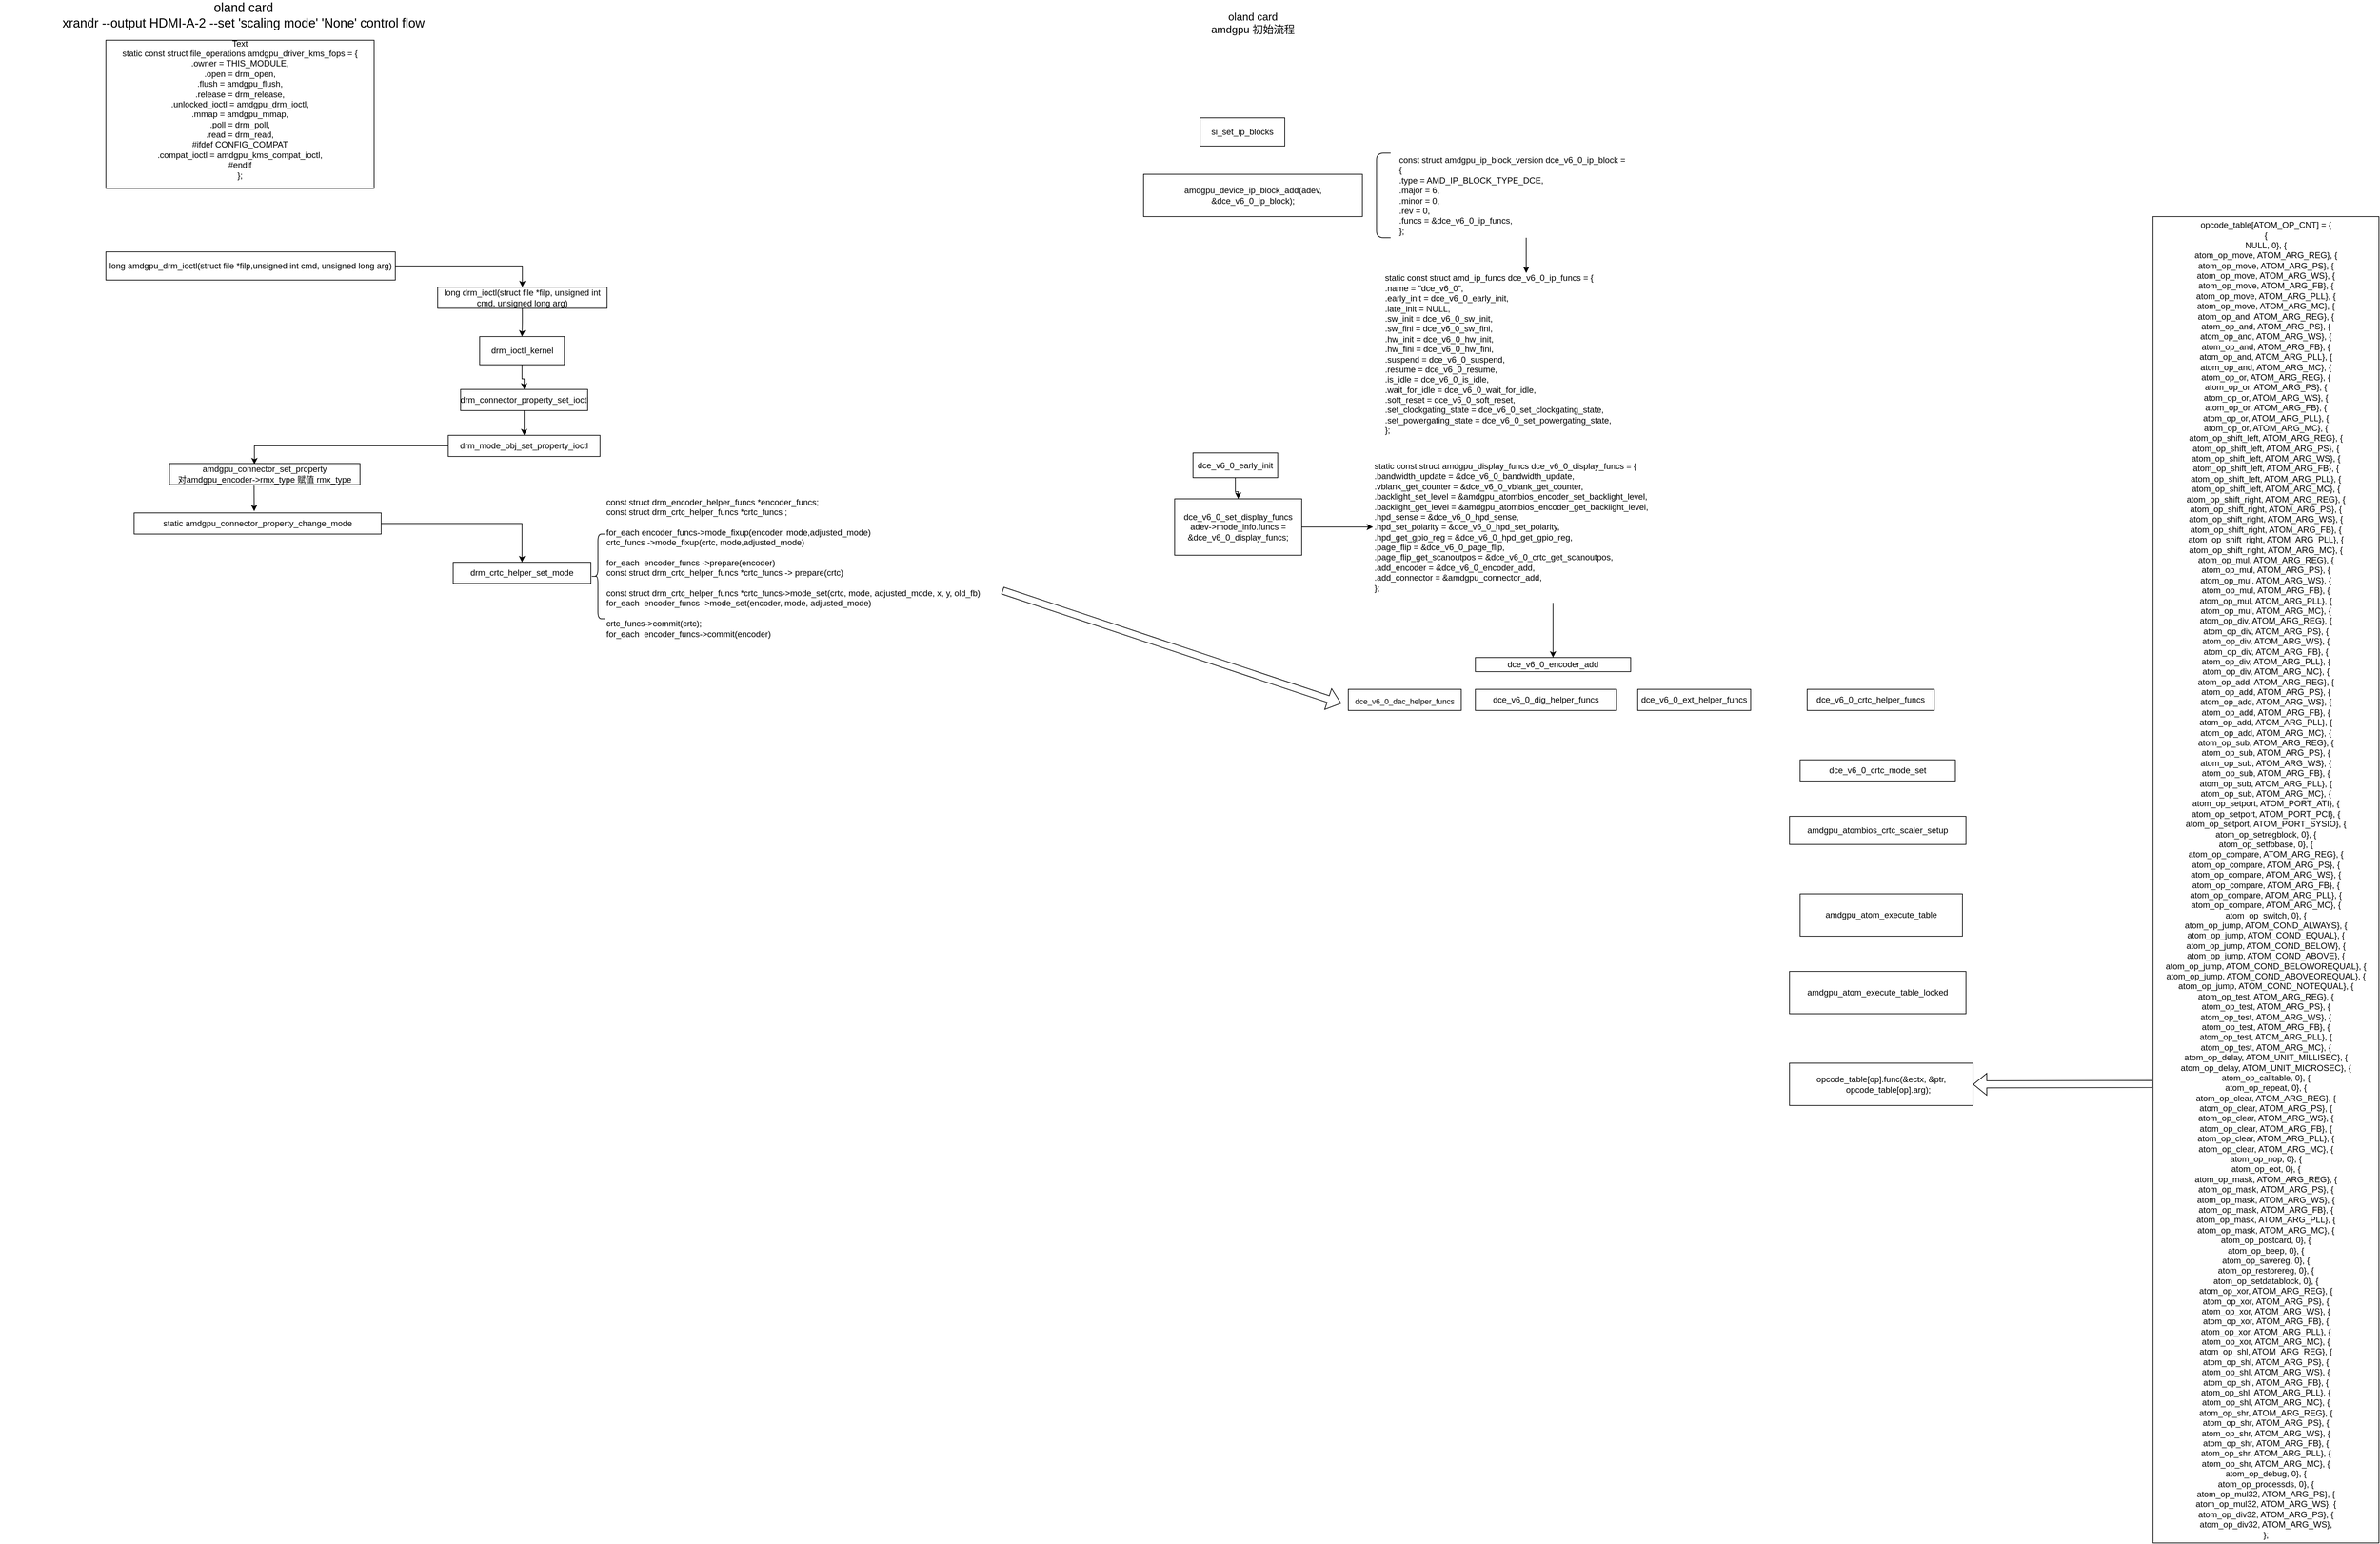 <mxfile version="17.4.0" type="github">
  <diagram id="6B9ATKtcE2n3EENaYv02" name="Page-1">
    <mxGraphModel dx="2249" dy="755" grid="1" gridSize="10" guides="1" tooltips="1" connect="1" arrows="1" fold="1" page="1" pageScale="1" pageWidth="827" pageHeight="1169" math="0" shadow="0">
      <root>
        <mxCell id="0" />
        <mxCell id="1" parent="0" />
        <mxCell id="llXkI1soiZE1zbif7xeh-1" value="&lt;div&gt;static const struct file_operations amdgpu_driver_kms_fops = {&lt;/div&gt;&lt;div&gt;&lt;span&gt;	&lt;/span&gt;.owner = THIS_MODULE,&lt;/div&gt;&lt;div&gt;&lt;span&gt;	&lt;/span&gt;.open = drm_open,&lt;/div&gt;&lt;div&gt;&lt;span&gt;	&lt;/span&gt;.flush = amdgpu_flush,&lt;/div&gt;&lt;div&gt;&lt;span&gt;	&lt;/span&gt;.release = drm_release,&lt;/div&gt;&lt;div&gt;&lt;span&gt;	&lt;/span&gt;.unlocked_ioctl = amdgpu_drm_ioctl,&lt;/div&gt;&lt;div&gt;&lt;span&gt;	&lt;/span&gt;.mmap = amdgpu_mmap,&lt;/div&gt;&lt;div&gt;&lt;span&gt;	&lt;/span&gt;.poll = drm_poll,&lt;/div&gt;&lt;div&gt;&lt;span&gt;	&lt;/span&gt;.read = drm_read,&lt;/div&gt;&lt;div&gt;#ifdef CONFIG_COMPAT&lt;/div&gt;&lt;div&gt;&lt;span&gt;	&lt;/span&gt;.compat_ioctl = amdgpu_kms_compat_ioctl,&lt;/div&gt;&lt;div&gt;#endif&lt;/div&gt;&lt;div&gt;};&lt;/div&gt;" style="rounded=0;whiteSpace=wrap;html=1;" vertex="1" parent="1">
          <mxGeometry x="140" y="60" width="380" height="210" as="geometry" />
        </mxCell>
        <mxCell id="llXkI1soiZE1zbif7xeh-10" style="edgeStyle=orthogonalEdgeStyle;rounded=0;orthogonalLoop=1;jettySize=auto;html=1;fontSize=18;" edge="1" parent="1" source="llXkI1soiZE1zbif7xeh-2" target="llXkI1soiZE1zbif7xeh-3">
          <mxGeometry relative="1" as="geometry" />
        </mxCell>
        <mxCell id="llXkI1soiZE1zbif7xeh-2" value="long amdgpu_drm_ioctl&lt;span&gt;(struct file *filp,&lt;/span&gt;&lt;span&gt;unsigned int cmd, unsigned long arg)&lt;/span&gt;&lt;span&gt;&lt;br&gt;&lt;/span&gt;" style="rounded=0;whiteSpace=wrap;html=1;" vertex="1" parent="1">
          <mxGeometry x="140" y="360" width="410" height="40" as="geometry" />
        </mxCell>
        <mxCell id="llXkI1soiZE1zbif7xeh-11" value="" style="edgeStyle=orthogonalEdgeStyle;rounded=0;orthogonalLoop=1;jettySize=auto;html=1;fontSize=18;" edge="1" parent="1" source="llXkI1soiZE1zbif7xeh-3" target="llXkI1soiZE1zbif7xeh-4">
          <mxGeometry relative="1" as="geometry" />
        </mxCell>
        <mxCell id="llXkI1soiZE1zbif7xeh-3" value="&lt;div&gt;long drm_ioctl(struct file *filp,&amp;nbsp;&lt;span&gt;unsigned int cmd, unsigned long arg)&lt;/span&gt;&lt;/div&gt;" style="rounded=0;whiteSpace=wrap;html=1;" vertex="1" parent="1">
          <mxGeometry x="610" y="410" width="240" height="30" as="geometry" />
        </mxCell>
        <mxCell id="llXkI1soiZE1zbif7xeh-12" value="" style="edgeStyle=orthogonalEdgeStyle;rounded=0;orthogonalLoop=1;jettySize=auto;html=1;fontSize=18;" edge="1" parent="1" source="llXkI1soiZE1zbif7xeh-4" target="llXkI1soiZE1zbif7xeh-5">
          <mxGeometry relative="1" as="geometry" />
        </mxCell>
        <mxCell id="llXkI1soiZE1zbif7xeh-4" value="drm_ioctl_kernel" style="rounded=0;whiteSpace=wrap;html=1;" vertex="1" parent="1">
          <mxGeometry x="669.5" y="480" width="120" height="40" as="geometry" />
        </mxCell>
        <mxCell id="llXkI1soiZE1zbif7xeh-13" value="" style="edgeStyle=orthogonalEdgeStyle;rounded=0;orthogonalLoop=1;jettySize=auto;html=1;fontSize=18;" edge="1" parent="1" source="llXkI1soiZE1zbif7xeh-5" target="llXkI1soiZE1zbif7xeh-6">
          <mxGeometry relative="1" as="geometry" />
        </mxCell>
        <mxCell id="llXkI1soiZE1zbif7xeh-5" value="drm_connector_property_set_ioctl" style="rounded=0;whiteSpace=wrap;html=1;" vertex="1" parent="1">
          <mxGeometry x="642.5" y="555" width="180" height="30" as="geometry" />
        </mxCell>
        <mxCell id="llXkI1soiZE1zbif7xeh-14" style="edgeStyle=orthogonalEdgeStyle;rounded=0;orthogonalLoop=1;jettySize=auto;html=1;entryX=0.446;entryY=0.033;entryDx=0;entryDy=0;entryPerimeter=0;fontSize=18;" edge="1" parent="1" source="llXkI1soiZE1zbif7xeh-6" target="llXkI1soiZE1zbif7xeh-7">
          <mxGeometry relative="1" as="geometry" />
        </mxCell>
        <mxCell id="llXkI1soiZE1zbif7xeh-6" value="drm_mode_obj_set_property_ioctl" style="rounded=0;whiteSpace=wrap;html=1;" vertex="1" parent="1">
          <mxGeometry x="625" y="620" width="215" height="30" as="geometry" />
        </mxCell>
        <mxCell id="llXkI1soiZE1zbif7xeh-18" style="edgeStyle=orthogonalEdgeStyle;rounded=0;orthogonalLoop=1;jettySize=auto;html=1;entryX=0.486;entryY=-0.078;entryDx=0;entryDy=0;entryPerimeter=0;fontSize=12;exitX=0.444;exitY=0.978;exitDx=0;exitDy=0;exitPerimeter=0;" edge="1" parent="1" source="llXkI1soiZE1zbif7xeh-7" target="llXkI1soiZE1zbif7xeh-16">
          <mxGeometry relative="1" as="geometry" />
        </mxCell>
        <mxCell id="llXkI1soiZE1zbif7xeh-7" value="amdgpu_connector_set_property&lt;br&gt;对amdgpu_encoder-&amp;gt;rmx_type 赋值 rmx_type" style="rounded=0;whiteSpace=wrap;html=1;" vertex="1" parent="1">
          <mxGeometry x="230" y="660" width="270" height="30" as="geometry" />
        </mxCell>
        <mxCell id="llXkI1soiZE1zbif7xeh-8" value="Text" style="text;html=1;strokeColor=none;fillColor=none;align=center;verticalAlign=middle;whiteSpace=wrap;rounded=0;" vertex="1" parent="1">
          <mxGeometry x="300" y="50" width="60" height="30" as="geometry" />
        </mxCell>
        <mxCell id="llXkI1soiZE1zbif7xeh-9" value="oland card&lt;br&gt;xrandr --output HDMI-A-2 --set &#39;scaling mode&#39; &#39;None&#39; control flow" style="text;html=1;strokeColor=none;fillColor=none;align=center;verticalAlign=middle;whiteSpace=wrap;rounded=0;fontSize=18;" vertex="1" parent="1">
          <mxGeometry x="-10" y="10" width="690" height="30" as="geometry" />
        </mxCell>
        <mxCell id="llXkI1soiZE1zbif7xeh-19" style="edgeStyle=orthogonalEdgeStyle;rounded=0;orthogonalLoop=1;jettySize=auto;html=1;entryX=0.5;entryY=0;entryDx=0;entryDy=0;fontSize=12;" edge="1" parent="1" source="llXkI1soiZE1zbif7xeh-16" target="llXkI1soiZE1zbif7xeh-17">
          <mxGeometry relative="1" as="geometry" />
        </mxCell>
        <mxCell id="llXkI1soiZE1zbif7xeh-16" value="static amdgpu_connector_property_change_mode&lt;br&gt;" style="rounded=0;whiteSpace=wrap;html=1;fontSize=12;" vertex="1" parent="1">
          <mxGeometry x="180" y="730" width="350" height="30" as="geometry" />
        </mxCell>
        <mxCell id="llXkI1soiZE1zbif7xeh-17" value="drm_crtc_helper_set_mode" style="rounded=0;whiteSpace=wrap;html=1;fontSize=12;" vertex="1" parent="1">
          <mxGeometry x="632" y="800" width="195" height="30" as="geometry" />
        </mxCell>
        <mxCell id="llXkI1soiZE1zbif7xeh-24" value="" style="group" vertex="1" connectable="0" parent="1">
          <mxGeometry x="827" y="695" width="580" height="240" as="geometry" />
        </mxCell>
        <mxCell id="llXkI1soiZE1zbif7xeh-21" value="" style="shape=curlyBracket;whiteSpace=wrap;html=1;rounded=1;fontSize=12;" vertex="1" parent="llXkI1soiZE1zbif7xeh-24">
          <mxGeometry y="65" width="20" height="120" as="geometry" />
        </mxCell>
        <mxCell id="llXkI1soiZE1zbif7xeh-22" value="const struct drm_encoder_helper_funcs *encoder_funcs;&lt;span&gt;&lt;br&gt;&lt;/span&gt;&lt;span&gt;const struct drm_crtc_helper_funcs *crtc_funcs ;&lt;/span&gt;&lt;span&gt;&lt;br&gt;&lt;br&gt;&lt;/span&gt;for_each encoder_funcs-&amp;gt;mode_fixup(encoder, mode,adjusted_mode)&lt;br&gt;crtc_funcs -&amp;gt;mode_fixup(crtc, mode,adjusted_mode)&lt;span&gt;&lt;br&gt;&lt;/span&gt;&lt;span&gt;&lt;br&gt;&lt;/span&gt;for_each&amp;nbsp; encoder_funcs -&amp;gt;prepare(encoder)&lt;br&gt;&lt;span&gt;const struct drm_crtc_helper_funcs *crtc_funcs -&amp;gt; prepare(crtc)&lt;br&gt;&lt;br&gt;const struct drm_crtc_helper_funcs *crtc_funcs-&amp;gt;mode_set(crtc, mode, adjusted_mode, x, y, old_fb)&lt;br&gt;&lt;/span&gt;for_each&amp;nbsp; encoder_funcs -&amp;gt;mode_set(encoder, mode, adjusted_mode)&lt;br&gt;&lt;br&gt;crtc_funcs-&amp;gt;commit(crtc);&lt;br&gt;for_each&amp;nbsp; encoder_funcs-&amp;gt;commit(encoder)&lt;br&gt;&amp;nbsp;&lt;span&gt;&lt;br&gt;&lt;/span&gt;" style="text;html=1;strokeColor=none;fillColor=none;align=left;verticalAlign=middle;whiteSpace=wrap;rounded=0;fontSize=12;" vertex="1" parent="llXkI1soiZE1zbif7xeh-24">
          <mxGeometry x="20" width="560" height="240" as="geometry" />
        </mxCell>
        <mxCell id="llXkI1soiZE1zbif7xeh-28" value="amdgpu_device_ip_block_add(adev, &amp;amp;dce_v6_0_ip_block);" style="rounded=0;whiteSpace=wrap;html=1;fontSize=12;" vertex="1" parent="1">
          <mxGeometry x="1610" y="250" width="310" height="60" as="geometry" />
        </mxCell>
        <mxCell id="llXkI1soiZE1zbif7xeh-29" value="&lt;span&gt;si_set_ip_blocks&lt;/span&gt;" style="rounded=0;whiteSpace=wrap;html=1;fontSize=12;" vertex="1" parent="1">
          <mxGeometry x="1690" y="170" width="120" height="40" as="geometry" />
        </mxCell>
        <mxCell id="llXkI1soiZE1zbif7xeh-30" value="&lt;font style=&quot;font-size: 15px&quot;&gt;oland card&lt;br&gt;amdgpu 初始流程&lt;/font&gt;" style="text;html=1;strokeColor=none;fillColor=none;align=center;verticalAlign=middle;whiteSpace=wrap;rounded=0;fontSize=12;" vertex="1" parent="1">
          <mxGeometry x="1620" y="20" width="290" height="30" as="geometry" />
        </mxCell>
        <mxCell id="llXkI1soiZE1zbif7xeh-36" value="" style="edgeStyle=orthogonalEdgeStyle;rounded=0;orthogonalLoop=1;jettySize=auto;html=1;fontSize=12;" edge="1" parent="1" source="llXkI1soiZE1zbif7xeh-31" target="llXkI1soiZE1zbif7xeh-33">
          <mxGeometry relative="1" as="geometry">
            <Array as="points">
              <mxPoint x="2152" y="350" />
              <mxPoint x="2152" y="350" />
            </Array>
          </mxGeometry>
        </mxCell>
        <mxCell id="llXkI1soiZE1zbif7xeh-31" value="&lt;div&gt;const struct amdgpu_ip_block_version dce_v6_0_ip_block =&lt;/div&gt;&lt;div&gt;{&lt;/div&gt;&lt;div&gt;&lt;span&gt;	&lt;/span&gt;.type = AMD_IP_BLOCK_TYPE_DCE,&lt;/div&gt;&lt;div&gt;&lt;span&gt;	&lt;/span&gt;.major = 6,&lt;/div&gt;&lt;div&gt;&lt;span&gt;	&lt;/span&gt;.minor = 0,&lt;/div&gt;&lt;div&gt;&lt;span&gt;	&lt;/span&gt;.rev = 0,&lt;/div&gt;&lt;div&gt;&lt;span&gt;	&lt;/span&gt;.funcs = &amp;amp;dce_v6_0_ip_funcs,&lt;/div&gt;&lt;div&gt;};&lt;/div&gt;" style="text;html=1;strokeColor=none;fillColor=none;align=left;verticalAlign=middle;whiteSpace=wrap;rounded=0;fontSize=12;" vertex="1" parent="1">
          <mxGeometry x="1970" y="220" width="440" height="120" as="geometry" />
        </mxCell>
        <mxCell id="llXkI1soiZE1zbif7xeh-32" value="" style="shape=curlyBracket;whiteSpace=wrap;html=1;rounded=1;fontSize=12;size=0;" vertex="1" parent="1">
          <mxGeometry x="1940" y="220" width="20" height="120" as="geometry" />
        </mxCell>
        <mxCell id="llXkI1soiZE1zbif7xeh-33" value="&lt;div&gt;static const struct amd_ip_funcs dce_v6_0_ip_funcs = {&lt;/div&gt;&lt;div&gt;&lt;span&gt;	&lt;/span&gt;.name = &quot;dce_v6_0&quot;,&lt;/div&gt;&lt;div&gt;&lt;span&gt;	&lt;/span&gt;.early_init = dce_v6_0_early_init,&lt;/div&gt;&lt;div&gt;&lt;span&gt;	&lt;/span&gt;.late_init = NULL,&lt;/div&gt;&lt;div&gt;&lt;span&gt;	&lt;/span&gt;.sw_init = dce_v6_0_sw_init,&lt;/div&gt;&lt;div&gt;&lt;span&gt;	&lt;/span&gt;.sw_fini = dce_v6_0_sw_fini,&lt;/div&gt;&lt;div&gt;&lt;span&gt;	&lt;/span&gt;.hw_init = dce_v6_0_hw_init,&lt;/div&gt;&lt;div&gt;&lt;span&gt;	&lt;/span&gt;.hw_fini = dce_v6_0_hw_fini,&lt;/div&gt;&lt;div&gt;&lt;span&gt;	&lt;/span&gt;.suspend = dce_v6_0_suspend,&lt;/div&gt;&lt;div&gt;&lt;span&gt;	&lt;/span&gt;.resume = dce_v6_0_resume,&lt;/div&gt;&lt;div&gt;&lt;span&gt;	&lt;/span&gt;.is_idle = dce_v6_0_is_idle,&lt;/div&gt;&lt;div&gt;&lt;span&gt;	&lt;/span&gt;.wait_for_idle = dce_v6_0_wait_for_idle,&lt;/div&gt;&lt;div&gt;&lt;span&gt;	&lt;/span&gt;.soft_reset = dce_v6_0_soft_reset,&lt;/div&gt;&lt;div&gt;&lt;span&gt;	&lt;/span&gt;.set_clockgating_state = dce_v6_0_set_clockgating_state,&lt;/div&gt;&lt;div&gt;&lt;span&gt;	&lt;/span&gt;.set_powergating_state = dce_v6_0_set_powergating_state,&lt;/div&gt;&lt;div&gt;};&lt;/div&gt;" style="text;html=1;strokeColor=none;fillColor=none;align=left;verticalAlign=middle;whiteSpace=wrap;rounded=0;fontSize=12;" vertex="1" parent="1">
          <mxGeometry x="1950" y="390" width="403" height="230" as="geometry" />
        </mxCell>
        <mxCell id="llXkI1soiZE1zbif7xeh-38" value="" style="edgeStyle=orthogonalEdgeStyle;rounded=0;orthogonalLoop=1;jettySize=auto;html=1;fontSize=12;" edge="1" parent="1" source="llXkI1soiZE1zbif7xeh-34" target="llXkI1soiZE1zbif7xeh-35">
          <mxGeometry relative="1" as="geometry" />
        </mxCell>
        <mxCell id="llXkI1soiZE1zbif7xeh-34" value="dce_v6_0_early_init" style="rounded=0;whiteSpace=wrap;html=1;fontSize=12;" vertex="1" parent="1">
          <mxGeometry x="1680" y="645" width="120" height="35" as="geometry" />
        </mxCell>
        <mxCell id="llXkI1soiZE1zbif7xeh-39" value="" style="edgeStyle=orthogonalEdgeStyle;rounded=0;orthogonalLoop=1;jettySize=auto;html=1;fontSize=12;" edge="1" parent="1" source="llXkI1soiZE1zbif7xeh-35" target="llXkI1soiZE1zbif7xeh-37">
          <mxGeometry relative="1" as="geometry" />
        </mxCell>
        <mxCell id="llXkI1soiZE1zbif7xeh-35" value="dce_v6_0_set_display_funcs&lt;br&gt;adev-&amp;gt;mode_info.funcs = &amp;amp;dce_v6_0_display_funcs;" style="rounded=0;whiteSpace=wrap;html=1;fontSize=12;" vertex="1" parent="1">
          <mxGeometry x="1654" y="710" width="180" height="80" as="geometry" />
        </mxCell>
        <mxCell id="llXkI1soiZE1zbif7xeh-41" value="" style="edgeStyle=orthogonalEdgeStyle;rounded=0;orthogonalLoop=1;jettySize=auto;html=1;fontSize=12;" edge="1" parent="1" source="llXkI1soiZE1zbif7xeh-37" target="llXkI1soiZE1zbif7xeh-40">
          <mxGeometry relative="1" as="geometry" />
        </mxCell>
        <mxCell id="llXkI1soiZE1zbif7xeh-37" value="&lt;div&gt;static const struct amdgpu_display_funcs dce_v6_0_display_funcs = {&lt;/div&gt;&lt;div&gt;&lt;span&gt;	&lt;/span&gt;.bandwidth_update = &amp;amp;dce_v6_0_bandwidth_update,&lt;/div&gt;&lt;div&gt;&lt;span&gt;	&lt;/span&gt;.vblank_get_counter = &amp;amp;dce_v6_0_vblank_get_counter,&lt;/div&gt;&lt;div&gt;&lt;span&gt;	&lt;/span&gt;.backlight_set_level = &amp;amp;amdgpu_atombios_encoder_set_backlight_level,&lt;/div&gt;&lt;div&gt;&lt;span&gt;	&lt;/span&gt;.backlight_get_level = &amp;amp;amdgpu_atombios_encoder_get_backlight_level,&lt;/div&gt;&lt;div&gt;&lt;span&gt;	&lt;/span&gt;.hpd_sense = &amp;amp;dce_v6_0_hpd_sense,&lt;/div&gt;&lt;div&gt;&lt;span&gt;	&lt;/span&gt;.hpd_set_polarity = &amp;amp;dce_v6_0_hpd_set_polarity,&lt;/div&gt;&lt;div&gt;&lt;span&gt;	&lt;/span&gt;.hpd_get_gpio_reg = &amp;amp;dce_v6_0_hpd_get_gpio_reg,&lt;/div&gt;&lt;div&gt;&lt;span&gt;	&lt;/span&gt;.page_flip = &amp;amp;dce_v6_0_page_flip,&lt;/div&gt;&lt;div&gt;&lt;span&gt;	&lt;/span&gt;.page_flip_get_scanoutpos = &amp;amp;dce_v6_0_crtc_get_scanoutpos,&lt;/div&gt;&lt;div&gt;&lt;span&gt;	&lt;/span&gt;.add_encoder = &amp;amp;dce_v6_0_encoder_add,&lt;/div&gt;&lt;div&gt;&lt;span&gt;	&lt;/span&gt;.add_connector = &amp;amp;amdgpu_connector_add,&lt;/div&gt;&lt;div&gt;};&lt;/div&gt;" style="text;html=1;strokeColor=none;fillColor=none;align=left;verticalAlign=middle;whiteSpace=wrap;rounded=0;fontSize=12;" vertex="1" parent="1">
          <mxGeometry x="1935" y="642.5" width="510" height="215" as="geometry" />
        </mxCell>
        <mxCell id="llXkI1soiZE1zbif7xeh-40" value="dce_v6_0_encoder_add" style="rounded=0;whiteSpace=wrap;html=1;fontSize=12;" vertex="1" parent="1">
          <mxGeometry x="2080" y="935" width="220" height="20" as="geometry" />
        </mxCell>
        <mxCell id="llXkI1soiZE1zbif7xeh-42" value="&lt;font style=&quot;font-size: 11px&quot;&gt;dce_v6_0_dac_helper_funcs&lt;/font&gt;" style="rounded=0;whiteSpace=wrap;html=1;fontSize=15;" vertex="1" parent="1">
          <mxGeometry x="1900" y="980" width="160" height="30" as="geometry" />
        </mxCell>
        <mxCell id="llXkI1soiZE1zbif7xeh-43" value="dce_v6_0_ext_helper_funcs" style="rounded=0;whiteSpace=wrap;html=1;fontSize=12;" vertex="1" parent="1">
          <mxGeometry x="2310" y="980" width="160" height="30" as="geometry" />
        </mxCell>
        <mxCell id="llXkI1soiZE1zbif7xeh-44" value="dce_v6_0_dig_helper_funcs" style="rounded=0;whiteSpace=wrap;html=1;fontSize=12;" vertex="1" parent="1">
          <mxGeometry x="2080" y="980" width="200" height="30" as="geometry" />
        </mxCell>
        <mxCell id="llXkI1soiZE1zbif7xeh-45" value="" style="shape=flexArrow;endArrow=classic;html=1;rounded=0;fontSize=12;" edge="1" parent="1">
          <mxGeometry width="50" height="50" relative="1" as="geometry">
            <mxPoint x="1410" y="840" as="sourcePoint" />
            <mxPoint x="1890" y="1000" as="targetPoint" />
          </mxGeometry>
        </mxCell>
        <mxCell id="llXkI1soiZE1zbif7xeh-46" value="dce_v6_0_crtc_helper_funcs" style="rounded=0;whiteSpace=wrap;html=1;fontSize=12;" vertex="1" parent="1">
          <mxGeometry x="2550" y="980" width="180" height="30" as="geometry" />
        </mxCell>
        <mxCell id="llXkI1soiZE1zbif7xeh-48" value="dce_v6_0_crtc_mode_set" style="rounded=0;whiteSpace=wrap;html=1;" vertex="1" parent="1">
          <mxGeometry x="2540" y="1080" width="220" height="30" as="geometry" />
        </mxCell>
        <mxCell id="llXkI1soiZE1zbif7xeh-49" value="amdgpu_atombios_crtc_scaler_setup" style="rounded=0;whiteSpace=wrap;html=1;" vertex="1" parent="1">
          <mxGeometry x="2525" y="1160" width="250" height="40" as="geometry" />
        </mxCell>
        <mxCell id="llXkI1soiZE1zbif7xeh-50" value="amdgpu_atom_execute_table" style="rounded=0;whiteSpace=wrap;html=1;" vertex="1" parent="1">
          <mxGeometry x="2540" y="1270" width="230" height="60" as="geometry" />
        </mxCell>
        <mxCell id="llXkI1soiZE1zbif7xeh-51" value="amdgpu_atom_execute_table_locked" style="rounded=0;whiteSpace=wrap;html=1;" vertex="1" parent="1">
          <mxGeometry x="2525" y="1380" width="250" height="60" as="geometry" />
        </mxCell>
        <mxCell id="llXkI1soiZE1zbif7xeh-52" value="&lt;div&gt;&lt;span&gt;			&lt;/span&gt;opcode_table[op].func(&amp;amp;ectx, &amp;amp;ptr,&lt;/div&gt;&lt;div&gt;&lt;span&gt;					&lt;/span&gt;&amp;nbsp; &amp;nbsp; &amp;nbsp; opcode_table[op].arg);&lt;/div&gt;" style="rounded=0;whiteSpace=wrap;html=1;" vertex="1" parent="1">
          <mxGeometry x="2525" y="1510" width="260" height="60" as="geometry" />
        </mxCell>
        <mxCell id="llXkI1soiZE1zbif7xeh-53" value="&lt;div&gt;opcode_table[ATOM_OP_CNT] = {&lt;/div&gt;&lt;div&gt;&lt;span&gt;	&lt;/span&gt;{&lt;/div&gt;&lt;div&gt;&lt;span&gt;	&lt;/span&gt;NULL, 0}, {&lt;/div&gt;&lt;div&gt;&lt;span&gt;	&lt;/span&gt;atom_op_move, ATOM_ARG_REG}, {&lt;/div&gt;&lt;div&gt;&lt;span&gt;	&lt;/span&gt;atom_op_move, ATOM_ARG_PS}, {&lt;/div&gt;&lt;div&gt;&lt;span&gt;	&lt;/span&gt;atom_op_move, ATOM_ARG_WS}, {&lt;/div&gt;&lt;div&gt;&lt;span&gt;	&lt;/span&gt;atom_op_move, ATOM_ARG_FB}, {&lt;/div&gt;&lt;div&gt;&lt;span&gt;	&lt;/span&gt;atom_op_move, ATOM_ARG_PLL}, {&lt;/div&gt;&lt;div&gt;&lt;span&gt;	&lt;/span&gt;atom_op_move, ATOM_ARG_MC}, {&lt;/div&gt;&lt;div&gt;&lt;span&gt;	&lt;/span&gt;atom_op_and, ATOM_ARG_REG}, {&lt;/div&gt;&lt;div&gt;&lt;span&gt;	&lt;/span&gt;atom_op_and, ATOM_ARG_PS}, {&lt;/div&gt;&lt;div&gt;&lt;span&gt;	&lt;/span&gt;atom_op_and, ATOM_ARG_WS}, {&lt;/div&gt;&lt;div&gt;&lt;span&gt;	&lt;/span&gt;atom_op_and, ATOM_ARG_FB}, {&lt;/div&gt;&lt;div&gt;&lt;span&gt;	&lt;/span&gt;atom_op_and, ATOM_ARG_PLL}, {&lt;/div&gt;&lt;div&gt;&lt;span&gt;	&lt;/span&gt;atom_op_and, ATOM_ARG_MC}, {&lt;/div&gt;&lt;div&gt;&lt;span&gt;	&lt;/span&gt;atom_op_or, ATOM_ARG_REG}, {&lt;/div&gt;&lt;div&gt;&lt;span&gt;	&lt;/span&gt;atom_op_or, ATOM_ARG_PS}, {&lt;/div&gt;&lt;div&gt;&lt;span&gt;	&lt;/span&gt;atom_op_or, ATOM_ARG_WS}, {&lt;/div&gt;&lt;div&gt;&lt;span&gt;	&lt;/span&gt;atom_op_or, ATOM_ARG_FB}, {&lt;/div&gt;&lt;div&gt;&lt;span&gt;	&lt;/span&gt;atom_op_or, ATOM_ARG_PLL}, {&lt;/div&gt;&lt;div&gt;&lt;span&gt;	&lt;/span&gt;atom_op_or, ATOM_ARG_MC}, {&lt;/div&gt;&lt;div&gt;&lt;span&gt;	&lt;/span&gt;atom_op_shift_left, ATOM_ARG_REG}, {&lt;/div&gt;&lt;div&gt;&lt;span&gt;	&lt;/span&gt;atom_op_shift_left, ATOM_ARG_PS}, {&lt;/div&gt;&lt;div&gt;&lt;span&gt;	&lt;/span&gt;atom_op_shift_left, ATOM_ARG_WS}, {&lt;/div&gt;&lt;div&gt;&lt;span&gt;	&lt;/span&gt;atom_op_shift_left, ATOM_ARG_FB}, {&lt;/div&gt;&lt;div&gt;&lt;span&gt;	&lt;/span&gt;atom_op_shift_left, ATOM_ARG_PLL}, {&lt;/div&gt;&lt;div&gt;&lt;span&gt;	&lt;/span&gt;atom_op_shift_left, ATOM_ARG_MC}, {&lt;/div&gt;&lt;div&gt;&lt;span&gt;	&lt;/span&gt;atom_op_shift_right, ATOM_ARG_REG}, {&lt;/div&gt;&lt;div&gt;&lt;span&gt;	&lt;/span&gt;atom_op_shift_right, ATOM_ARG_PS}, {&lt;/div&gt;&lt;div&gt;&lt;span&gt;	&lt;/span&gt;atom_op_shift_right, ATOM_ARG_WS}, {&lt;/div&gt;&lt;div&gt;&lt;span&gt;	&lt;/span&gt;atom_op_shift_right, ATOM_ARG_FB}, {&lt;/div&gt;&lt;div&gt;&lt;span&gt;	&lt;/span&gt;atom_op_shift_right, ATOM_ARG_PLL}, {&lt;/div&gt;&lt;div&gt;&lt;span&gt;	&lt;/span&gt;atom_op_shift_right, ATOM_ARG_MC}, {&lt;/div&gt;&lt;div&gt;&lt;span&gt;	&lt;/span&gt;atom_op_mul, ATOM_ARG_REG}, {&lt;/div&gt;&lt;div&gt;&lt;span&gt;	&lt;/span&gt;atom_op_mul, ATOM_ARG_PS}, {&lt;/div&gt;&lt;div&gt;&lt;span&gt;	&lt;/span&gt;atom_op_mul, ATOM_ARG_WS}, {&lt;/div&gt;&lt;div&gt;&lt;span&gt;	&lt;/span&gt;atom_op_mul, ATOM_ARG_FB}, {&lt;/div&gt;&lt;div&gt;&lt;span&gt;	&lt;/span&gt;atom_op_mul, ATOM_ARG_PLL}, {&lt;/div&gt;&lt;div&gt;&lt;span&gt;	&lt;/span&gt;atom_op_mul, ATOM_ARG_MC}, {&lt;/div&gt;&lt;div&gt;&lt;span&gt;	&lt;/span&gt;atom_op_div, ATOM_ARG_REG}, {&lt;/div&gt;&lt;div&gt;&lt;span&gt;	&lt;/span&gt;atom_op_div, ATOM_ARG_PS}, {&lt;/div&gt;&lt;div&gt;&lt;span&gt;	&lt;/span&gt;atom_op_div, ATOM_ARG_WS}, {&lt;/div&gt;&lt;div&gt;&lt;span&gt;	&lt;/span&gt;atom_op_div, ATOM_ARG_FB}, {&lt;/div&gt;&lt;div&gt;&lt;span&gt;	&lt;/span&gt;atom_op_div, ATOM_ARG_PLL}, {&lt;/div&gt;&lt;div&gt;&lt;span&gt;	&lt;/span&gt;atom_op_div, ATOM_ARG_MC}, {&lt;/div&gt;&lt;div&gt;&lt;span&gt;	&lt;/span&gt;atom_op_add, ATOM_ARG_REG}, {&lt;/div&gt;&lt;div&gt;&lt;span&gt;	&lt;/span&gt;atom_op_add, ATOM_ARG_PS}, {&lt;/div&gt;&lt;div&gt;&lt;span&gt;	&lt;/span&gt;atom_op_add, ATOM_ARG_WS}, {&lt;/div&gt;&lt;div&gt;&lt;span&gt;	&lt;/span&gt;atom_op_add, ATOM_ARG_FB}, {&lt;/div&gt;&lt;div&gt;&lt;span&gt;	&lt;/span&gt;atom_op_add, ATOM_ARG_PLL}, {&lt;/div&gt;&lt;div&gt;&lt;span&gt;	&lt;/span&gt;atom_op_add, ATOM_ARG_MC}, {&lt;/div&gt;&lt;div&gt;&lt;span&gt;	&lt;/span&gt;atom_op_sub, ATOM_ARG_REG}, {&lt;/div&gt;&lt;div&gt;&lt;span&gt;	&lt;/span&gt;atom_op_sub, ATOM_ARG_PS}, {&lt;/div&gt;&lt;div&gt;&lt;span&gt;	&lt;/span&gt;atom_op_sub, ATOM_ARG_WS}, {&lt;/div&gt;&lt;div&gt;&lt;span&gt;	&lt;/span&gt;atom_op_sub, ATOM_ARG_FB}, {&lt;/div&gt;&lt;div&gt;&lt;span&gt;	&lt;/span&gt;atom_op_sub, ATOM_ARG_PLL}, {&lt;/div&gt;&lt;div&gt;&lt;span&gt;	&lt;/span&gt;atom_op_sub, ATOM_ARG_MC}, {&lt;/div&gt;&lt;div&gt;&lt;span&gt;	&lt;/span&gt;atom_op_setport, ATOM_PORT_ATI}, {&lt;/div&gt;&lt;div&gt;&lt;span&gt;	&lt;/span&gt;atom_op_setport, ATOM_PORT_PCI}, {&lt;/div&gt;&lt;div&gt;&lt;span&gt;	&lt;/span&gt;atom_op_setport, ATOM_PORT_SYSIO}, {&lt;/div&gt;&lt;div&gt;&lt;span&gt;	&lt;/span&gt;atom_op_setregblock, 0}, {&lt;/div&gt;&lt;div&gt;&lt;span&gt;	&lt;/span&gt;atom_op_setfbbase, 0}, {&lt;/div&gt;&lt;div&gt;&lt;span&gt;	&lt;/span&gt;atom_op_compare, ATOM_ARG_REG}, {&lt;/div&gt;&lt;div&gt;&lt;span&gt;	&lt;/span&gt;atom_op_compare, ATOM_ARG_PS}, {&lt;/div&gt;&lt;div&gt;&lt;span&gt;	&lt;/span&gt;atom_op_compare, ATOM_ARG_WS}, {&lt;/div&gt;&lt;div&gt;&lt;span&gt;	&lt;/span&gt;atom_op_compare, ATOM_ARG_FB}, {&lt;/div&gt;&lt;div&gt;&lt;span&gt;	&lt;/span&gt;atom_op_compare, ATOM_ARG_PLL}, {&lt;/div&gt;&lt;div&gt;&lt;span&gt;	&lt;/span&gt;atom_op_compare, ATOM_ARG_MC}, {&lt;/div&gt;&lt;div&gt;&lt;span&gt;	&lt;/span&gt;atom_op_switch, 0}, {&lt;/div&gt;&lt;div&gt;&lt;span&gt;	&lt;/span&gt;atom_op_jump, ATOM_COND_ALWAYS}, {&lt;/div&gt;&lt;div&gt;&lt;span&gt;	&lt;/span&gt;atom_op_jump, ATOM_COND_EQUAL}, {&lt;/div&gt;&lt;div&gt;&lt;span&gt;	&lt;/span&gt;atom_op_jump, ATOM_COND_BELOW}, {&lt;/div&gt;&lt;div&gt;&lt;span&gt;	&lt;/span&gt;atom_op_jump, ATOM_COND_ABOVE}, {&lt;/div&gt;&lt;div&gt;&lt;span&gt;	&lt;/span&gt;atom_op_jump, ATOM_COND_BELOWOREQUAL}, {&lt;/div&gt;&lt;div&gt;&lt;span&gt;	&lt;/span&gt;atom_op_jump, ATOM_COND_ABOVEOREQUAL}, {&lt;/div&gt;&lt;div&gt;&lt;span&gt;	&lt;/span&gt;atom_op_jump, ATOM_COND_NOTEQUAL}, {&lt;/div&gt;&lt;div&gt;&lt;span&gt;	&lt;/span&gt;atom_op_test, ATOM_ARG_REG}, {&lt;/div&gt;&lt;div&gt;&lt;span&gt;	&lt;/span&gt;atom_op_test, ATOM_ARG_PS}, {&lt;/div&gt;&lt;div&gt;&lt;span&gt;	&lt;/span&gt;atom_op_test, ATOM_ARG_WS}, {&lt;/div&gt;&lt;div&gt;&lt;span&gt;	&lt;/span&gt;atom_op_test, ATOM_ARG_FB}, {&lt;/div&gt;&lt;div&gt;&lt;span&gt;	&lt;/span&gt;atom_op_test, ATOM_ARG_PLL}, {&lt;/div&gt;&lt;div&gt;&lt;span&gt;	&lt;/span&gt;atom_op_test, ATOM_ARG_MC}, {&lt;/div&gt;&lt;div&gt;&lt;span&gt;	&lt;/span&gt;atom_op_delay, ATOM_UNIT_MILLISEC}, {&lt;/div&gt;&lt;div&gt;&lt;span&gt;	&lt;/span&gt;atom_op_delay, ATOM_UNIT_MICROSEC}, {&lt;/div&gt;&lt;div&gt;&lt;span&gt;	&lt;/span&gt;atom_op_calltable, 0}, {&lt;/div&gt;&lt;div&gt;&lt;span&gt;	&lt;/span&gt;atom_op_repeat, 0}, {&lt;/div&gt;&lt;div&gt;&lt;span&gt;	&lt;/span&gt;atom_op_clear, ATOM_ARG_REG}, {&lt;/div&gt;&lt;div&gt;&lt;span&gt;	&lt;/span&gt;atom_op_clear, ATOM_ARG_PS}, {&lt;/div&gt;&lt;div&gt;&lt;span&gt;	&lt;/span&gt;atom_op_clear, ATOM_ARG_WS}, {&lt;/div&gt;&lt;div&gt;&lt;span&gt;	&lt;/span&gt;atom_op_clear, ATOM_ARG_FB}, {&lt;/div&gt;&lt;div&gt;&lt;span&gt;	&lt;/span&gt;atom_op_clear, ATOM_ARG_PLL}, {&lt;/div&gt;&lt;div&gt;&lt;span&gt;	&lt;/span&gt;atom_op_clear, ATOM_ARG_MC}, {&lt;/div&gt;&lt;div&gt;&lt;span&gt;	&lt;/span&gt;atom_op_nop, 0}, {&lt;/div&gt;&lt;div&gt;&lt;span&gt;	&lt;/span&gt;atom_op_eot, 0}, {&lt;/div&gt;&lt;div&gt;&lt;span&gt;	&lt;/span&gt;atom_op_mask, ATOM_ARG_REG}, {&lt;/div&gt;&lt;div&gt;&lt;span&gt;	&lt;/span&gt;atom_op_mask, ATOM_ARG_PS}, {&lt;/div&gt;&lt;div&gt;&lt;span&gt;	&lt;/span&gt;atom_op_mask, ATOM_ARG_WS}, {&lt;/div&gt;&lt;div&gt;&lt;span&gt;	&lt;/span&gt;atom_op_mask, ATOM_ARG_FB}, {&lt;/div&gt;&lt;div&gt;&lt;span&gt;	&lt;/span&gt;atom_op_mask, ATOM_ARG_PLL}, {&lt;/div&gt;&lt;div&gt;&lt;span&gt;	&lt;/span&gt;atom_op_mask, ATOM_ARG_MC}, {&lt;/div&gt;&lt;div&gt;&lt;span&gt;	&lt;/span&gt;atom_op_postcard, 0}, {&lt;/div&gt;&lt;div&gt;&lt;span&gt;	&lt;/span&gt;atom_op_beep, 0}, {&lt;/div&gt;&lt;div&gt;&lt;span&gt;	&lt;/span&gt;atom_op_savereg, 0}, {&lt;/div&gt;&lt;div&gt;&lt;span&gt;	&lt;/span&gt;atom_op_restorereg, 0}, {&lt;/div&gt;&lt;div&gt;&lt;span&gt;	&lt;/span&gt;atom_op_setdatablock, 0}, {&lt;/div&gt;&lt;div&gt;&lt;span&gt;	&lt;/span&gt;atom_op_xor, ATOM_ARG_REG}, {&lt;/div&gt;&lt;div&gt;&lt;span&gt;	&lt;/span&gt;atom_op_xor, ATOM_ARG_PS}, {&lt;/div&gt;&lt;div&gt;&lt;span&gt;	&lt;/span&gt;atom_op_xor, ATOM_ARG_WS}, {&lt;/div&gt;&lt;div&gt;&lt;span&gt;	&lt;/span&gt;atom_op_xor, ATOM_ARG_FB}, {&lt;/div&gt;&lt;div&gt;&lt;span&gt;	&lt;/span&gt;atom_op_xor, ATOM_ARG_PLL}, {&lt;/div&gt;&lt;div&gt;&lt;span&gt;	&lt;/span&gt;atom_op_xor, ATOM_ARG_MC}, {&lt;/div&gt;&lt;div&gt;&lt;span&gt;	&lt;/span&gt;atom_op_shl, ATOM_ARG_REG}, {&lt;/div&gt;&lt;div&gt;&lt;span&gt;	&lt;/span&gt;atom_op_shl, ATOM_ARG_PS}, {&lt;/div&gt;&lt;div&gt;&lt;span&gt;	&lt;/span&gt;atom_op_shl, ATOM_ARG_WS}, {&lt;/div&gt;&lt;div&gt;&lt;span&gt;	&lt;/span&gt;atom_op_shl, ATOM_ARG_FB}, {&lt;/div&gt;&lt;div&gt;&lt;span&gt;	&lt;/span&gt;atom_op_shl, ATOM_ARG_PLL}, {&lt;/div&gt;&lt;div&gt;&lt;span&gt;	&lt;/span&gt;atom_op_shl, ATOM_ARG_MC}, {&lt;/div&gt;&lt;div&gt;&lt;span&gt;	&lt;/span&gt;atom_op_shr, ATOM_ARG_REG}, {&lt;/div&gt;&lt;div&gt;&lt;span&gt;	&lt;/span&gt;atom_op_shr, ATOM_ARG_PS}, {&lt;/div&gt;&lt;div&gt;&lt;span&gt;	&lt;/span&gt;atom_op_shr, ATOM_ARG_WS}, {&lt;/div&gt;&lt;div&gt;&lt;span&gt;	&lt;/span&gt;atom_op_shr, ATOM_ARG_FB}, {&lt;/div&gt;&lt;div&gt;&lt;span&gt;	&lt;/span&gt;atom_op_shr, ATOM_ARG_PLL}, {&lt;/div&gt;&lt;div&gt;&lt;span&gt;	&lt;/span&gt;atom_op_shr, ATOM_ARG_MC}, {&lt;/div&gt;&lt;div&gt;&lt;span&gt;	&lt;/span&gt;atom_op_debug, 0}, {&lt;/div&gt;&lt;div&gt;&lt;span&gt;	&lt;/span&gt;atom_op_processds, 0}, {&lt;/div&gt;&lt;div&gt;&lt;span&gt;	&lt;/span&gt;atom_op_mul32, ATOM_ARG_PS}, {&lt;/div&gt;&lt;div&gt;&lt;span&gt;	&lt;/span&gt;atom_op_mul32, ATOM_ARG_WS}, {&lt;/div&gt;&lt;div&gt;&lt;span&gt;	&lt;/span&gt;atom_op_div32, ATOM_ARG_PS}, {&lt;/div&gt;&lt;div&gt;&lt;span&gt;	&lt;/span&gt;atom_op_div32, ATOM_ARG_WS},&lt;/div&gt;&lt;div&gt;};&lt;/div&gt;" style="rounded=0;whiteSpace=wrap;html=1;" vertex="1" parent="1">
          <mxGeometry x="3040" y="310" width="320" height="1880" as="geometry" />
        </mxCell>
        <mxCell id="llXkI1soiZE1zbif7xeh-54" value="" style="shape=flexArrow;endArrow=classic;html=1;rounded=0;entryX=1;entryY=0.5;entryDx=0;entryDy=0;exitX=-0.003;exitY=0.654;exitDx=0;exitDy=0;exitPerimeter=0;" edge="1" parent="1" source="llXkI1soiZE1zbif7xeh-53" target="llXkI1soiZE1zbif7xeh-52">
          <mxGeometry width="50" height="50" relative="1" as="geometry">
            <mxPoint x="2740" y="1680" as="sourcePoint" />
            <mxPoint x="2790" y="1630" as="targetPoint" />
          </mxGeometry>
        </mxCell>
      </root>
    </mxGraphModel>
  </diagram>
</mxfile>
